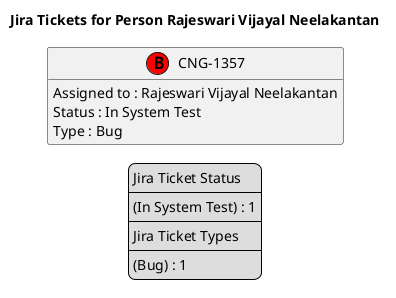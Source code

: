@startuml
'https://plantuml.com/class-diagram

' GENERATE CLASS DIAGRAM ===========
' Generated at    : Thu Apr 18 11:01:10 CEST 2024

title Jira Tickets for Person Rajeswari Vijayal Neelakantan
hide empty members

legend
Jira Ticket Status
----
(In System Test) : 1
----
Jira Ticket Types
----
(Bug) : 1
end legend


' Tickets =======
class "CNG-1357" << (B,red) >> {
  Assigned to : Rajeswari Vijayal Neelakantan
  Status : In System Test
  Type : Bug
}



' Links =======


@enduml
